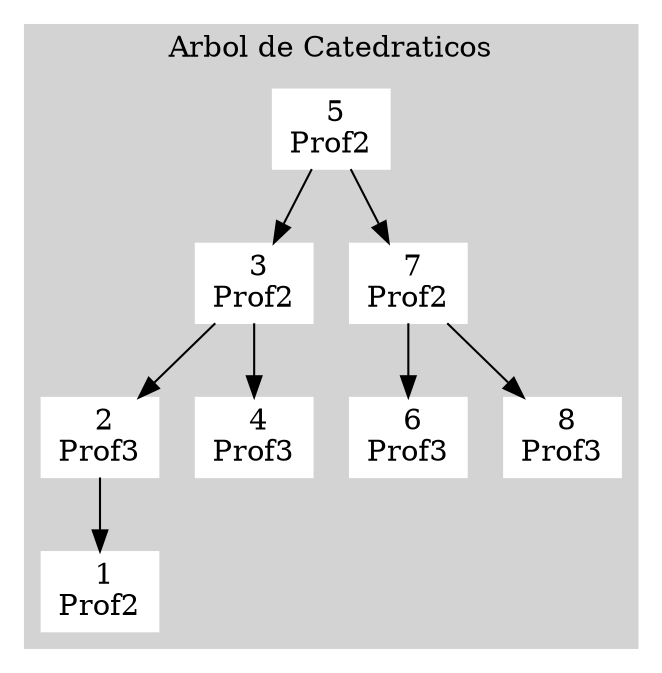digraph G{
subgraph cluster_0{
style=filled;
color=lightgrey;
node[shape=rect,style=filled,color=white];
" 1
Prof2" ;
" 2
Prof3"->" 1
Prof2";
" 3
Prof2"->" 2
Prof3";
" 3
Prof2"->" 4
Prof3";
" 4
Prof3" ;
" 5
Prof2"->" 3
Prof2";
" 5
Prof2"->" 7
Prof2";
" 6
Prof3" ;
" 7
Prof2"->" 6
Prof3";
" 7
Prof2"->" 8
Prof3";
" 8
Prof3" ;
label="Arbol de Catedraticos";
}
}
